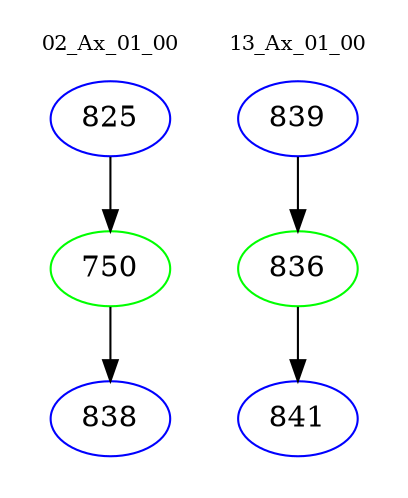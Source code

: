 digraph{
subgraph cluster_0 {
color = white
label = "02_Ax_01_00";
fontsize=10;
T0_825 [label="825", color="blue"]
T0_825 -> T0_750 [color="black"]
T0_750 [label="750", color="green"]
T0_750 -> T0_838 [color="black"]
T0_838 [label="838", color="blue"]
}
subgraph cluster_1 {
color = white
label = "13_Ax_01_00";
fontsize=10;
T1_839 [label="839", color="blue"]
T1_839 -> T1_836 [color="black"]
T1_836 [label="836", color="green"]
T1_836 -> T1_841 [color="black"]
T1_841 [label="841", color="blue"]
}
}

